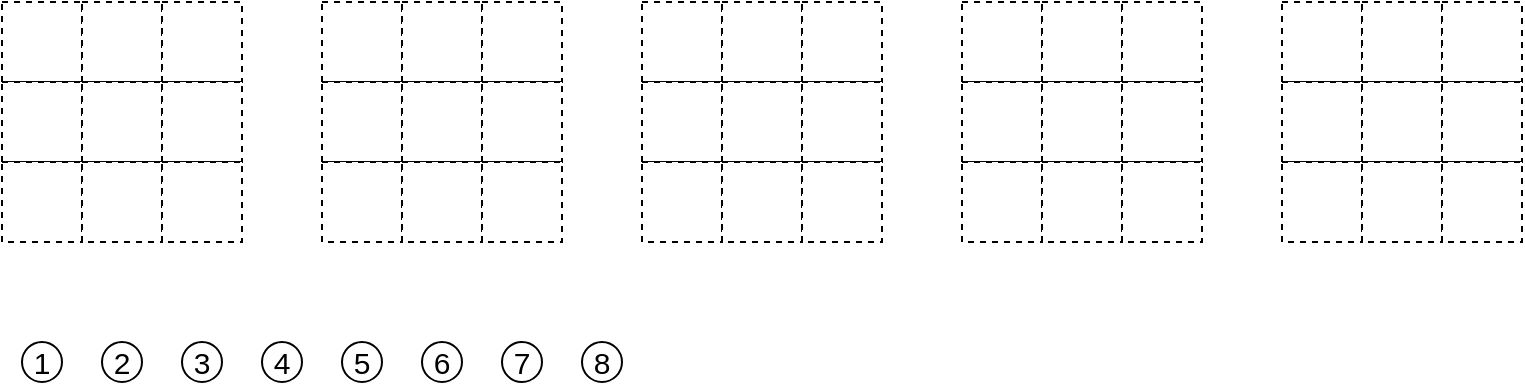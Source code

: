<mxfile version="12.1.3" type="device" pages="1"><diagram id="luetwX9zZ3SFf0dZcjR1" name="Page-1"><mxGraphModel dx="932" dy="576" grid="1" gridSize="10" guides="1" tooltips="1" connect="1" arrows="0" fold="1" page="1" pageScale="1" pageWidth="850" pageHeight="1100" math="0" shadow="0"><root><mxCell id="0"/><mxCell id="1" parent="0"/><mxCell id="kUAfzg-LOlkeWTjyzBpK-45" value="" style="whiteSpace=wrap;html=1;aspect=fixed;fontSize=15;strokeWidth=1;perimeterSpacing=0;dashed=1;" parent="1" vertex="1"><mxGeometry x="40" y="40" width="40" height="40" as="geometry"/></mxCell><mxCell id="kUAfzg-LOlkeWTjyzBpK-46" value="" style="whiteSpace=wrap;html=1;aspect=fixed;fontSize=15;strokeWidth=1;perimeterSpacing=0;dashed=1;" parent="1" vertex="1"><mxGeometry x="80" y="40" width="40" height="40" as="geometry"/></mxCell><mxCell id="kUAfzg-LOlkeWTjyzBpK-47" value="" style="whiteSpace=wrap;html=1;aspect=fixed;fontSize=15;strokeWidth=1;perimeterSpacing=0;dashed=1;" parent="1" vertex="1"><mxGeometry x="120" y="40" width="40" height="40" as="geometry"/></mxCell><mxCell id="kUAfzg-LOlkeWTjyzBpK-48" value="" style="whiteSpace=wrap;html=1;aspect=fixed;fontSize=15;strokeWidth=1;perimeterSpacing=0;dashed=1;" parent="1" vertex="1"><mxGeometry x="40" y="80" width="40" height="40" as="geometry"/></mxCell><mxCell id="kUAfzg-LOlkeWTjyzBpK-49" value="" style="whiteSpace=wrap;html=1;aspect=fixed;fontSize=15;strokeWidth=1;perimeterSpacing=0;dashed=1;" parent="1" vertex="1"><mxGeometry x="80" y="80" width="40" height="40" as="geometry"/></mxCell><mxCell id="kUAfzg-LOlkeWTjyzBpK-50" value="" style="whiteSpace=wrap;html=1;aspect=fixed;fontSize=15;strokeWidth=1;perimeterSpacing=0;dashed=1;" parent="1" vertex="1"><mxGeometry x="120" y="80" width="40" height="40" as="geometry"/></mxCell><mxCell id="kUAfzg-LOlkeWTjyzBpK-51" value="" style="whiteSpace=wrap;html=1;aspect=fixed;fontSize=15;strokeWidth=1;perimeterSpacing=0;dashed=1;" parent="1" vertex="1"><mxGeometry x="40" y="120" width="40" height="40" as="geometry"/></mxCell><mxCell id="kUAfzg-LOlkeWTjyzBpK-52" value="" style="whiteSpace=wrap;html=1;aspect=fixed;fontSize=15;strokeWidth=1;perimeterSpacing=0;dashed=1;" parent="1" vertex="1"><mxGeometry x="80" y="120" width="40" height="40" as="geometry"/></mxCell><mxCell id="kUAfzg-LOlkeWTjyzBpK-53" value="" style="whiteSpace=wrap;html=1;aspect=fixed;fontSize=15;strokeWidth=1;perimeterSpacing=0;dashed=1;" parent="1" vertex="1"><mxGeometry x="120" y="120" width="40" height="40" as="geometry"/></mxCell><mxCell id="kUAfzg-LOlkeWTjyzBpK-90" value="2" style="ellipse;whiteSpace=wrap;html=1;aspect=fixed;fontSize=15;" parent="1" vertex="1"><mxGeometry x="90" y="210" width="20" height="20" as="geometry"/></mxCell><mxCell id="kUAfzg-LOlkeWTjyzBpK-91" value="&lt;font style=&quot;font-size: 15px;&quot;&gt;1&lt;/font&gt;" style="ellipse;whiteSpace=wrap;html=1;aspect=fixed;fontSize=15;" parent="1" vertex="1"><mxGeometry x="50" y="210" width="20" height="20" as="geometry"/></mxCell><mxCell id="EFWBNuUSznt6GWHC_Ddw-2" value="" style="whiteSpace=wrap;html=1;aspect=fixed;fontSize=15;strokeWidth=1;perimeterSpacing=0;dashed=1;" vertex="1" parent="1"><mxGeometry x="200" y="40" width="40" height="40" as="geometry"/></mxCell><mxCell id="EFWBNuUSznt6GWHC_Ddw-3" value="" style="whiteSpace=wrap;html=1;aspect=fixed;fontSize=15;strokeWidth=1;perimeterSpacing=0;dashed=1;" vertex="1" parent="1"><mxGeometry x="240" y="40" width="40" height="40" as="geometry"/></mxCell><mxCell id="EFWBNuUSznt6GWHC_Ddw-4" value="" style="whiteSpace=wrap;html=1;aspect=fixed;fontSize=15;strokeWidth=1;perimeterSpacing=0;dashed=1;" vertex="1" parent="1"><mxGeometry x="280" y="40" width="40" height="40" as="geometry"/></mxCell><mxCell id="EFWBNuUSznt6GWHC_Ddw-5" value="" style="whiteSpace=wrap;html=1;aspect=fixed;fontSize=15;strokeWidth=1;perimeterSpacing=0;dashed=1;" vertex="1" parent="1"><mxGeometry x="200" y="80" width="40" height="40" as="geometry"/></mxCell><mxCell id="EFWBNuUSznt6GWHC_Ddw-6" value="" style="whiteSpace=wrap;html=1;aspect=fixed;fontSize=15;strokeWidth=1;perimeterSpacing=0;dashed=1;" vertex="1" parent="1"><mxGeometry x="240" y="80" width="40" height="40" as="geometry"/></mxCell><mxCell id="EFWBNuUSznt6GWHC_Ddw-7" value="" style="whiteSpace=wrap;html=1;aspect=fixed;fontSize=15;strokeWidth=1;perimeterSpacing=0;dashed=1;" vertex="1" parent="1"><mxGeometry x="280" y="80" width="40" height="40" as="geometry"/></mxCell><mxCell id="EFWBNuUSznt6GWHC_Ddw-8" value="" style="whiteSpace=wrap;html=1;aspect=fixed;fontSize=15;strokeWidth=1;perimeterSpacing=0;dashed=1;" vertex="1" parent="1"><mxGeometry x="200" y="120" width="40" height="40" as="geometry"/></mxCell><mxCell id="EFWBNuUSznt6GWHC_Ddw-9" value="" style="whiteSpace=wrap;html=1;aspect=fixed;fontSize=15;strokeWidth=1;perimeterSpacing=0;dashed=1;" vertex="1" parent="1"><mxGeometry x="240" y="120" width="40" height="40" as="geometry"/></mxCell><mxCell id="EFWBNuUSznt6GWHC_Ddw-10" value="" style="whiteSpace=wrap;html=1;aspect=fixed;fontSize=15;strokeWidth=1;perimeterSpacing=0;dashed=1;" vertex="1" parent="1"><mxGeometry x="280" y="120" width="40" height="40" as="geometry"/></mxCell><mxCell id="EFWBNuUSznt6GWHC_Ddw-11" value="" style="whiteSpace=wrap;html=1;aspect=fixed;fontSize=15;strokeWidth=1;perimeterSpacing=0;dashed=1;" vertex="1" parent="1"><mxGeometry x="360" y="40" width="40" height="40" as="geometry"/></mxCell><mxCell id="EFWBNuUSznt6GWHC_Ddw-12" value="" style="whiteSpace=wrap;html=1;aspect=fixed;fontSize=15;strokeWidth=1;perimeterSpacing=0;dashed=1;" vertex="1" parent="1"><mxGeometry x="400" y="40" width="40" height="40" as="geometry"/></mxCell><mxCell id="EFWBNuUSznt6GWHC_Ddw-13" value="" style="whiteSpace=wrap;html=1;aspect=fixed;fontSize=15;strokeWidth=1;perimeterSpacing=0;dashed=1;" vertex="1" parent="1"><mxGeometry x="440" y="40" width="40" height="40" as="geometry"/></mxCell><mxCell id="EFWBNuUSznt6GWHC_Ddw-14" value="" style="whiteSpace=wrap;html=1;aspect=fixed;fontSize=15;strokeWidth=1;perimeterSpacing=0;dashed=1;" vertex="1" parent="1"><mxGeometry x="360" y="80" width="40" height="40" as="geometry"/></mxCell><mxCell id="EFWBNuUSznt6GWHC_Ddw-15" value="" style="whiteSpace=wrap;html=1;aspect=fixed;fontSize=15;strokeWidth=1;perimeterSpacing=0;dashed=1;" vertex="1" parent="1"><mxGeometry x="400" y="80" width="40" height="40" as="geometry"/></mxCell><mxCell id="EFWBNuUSznt6GWHC_Ddw-16" value="" style="whiteSpace=wrap;html=1;aspect=fixed;fontSize=15;strokeWidth=1;perimeterSpacing=0;dashed=1;" vertex="1" parent="1"><mxGeometry x="440" y="80" width="40" height="40" as="geometry"/></mxCell><mxCell id="EFWBNuUSznt6GWHC_Ddw-17" value="" style="whiteSpace=wrap;html=1;aspect=fixed;fontSize=15;strokeWidth=1;perimeterSpacing=0;dashed=1;" vertex="1" parent="1"><mxGeometry x="360" y="120" width="40" height="40" as="geometry"/></mxCell><mxCell id="EFWBNuUSznt6GWHC_Ddw-18" value="" style="whiteSpace=wrap;html=1;aspect=fixed;fontSize=15;strokeWidth=1;perimeterSpacing=0;dashed=1;" vertex="1" parent="1"><mxGeometry x="400" y="120" width="40" height="40" as="geometry"/></mxCell><mxCell id="EFWBNuUSznt6GWHC_Ddw-19" value="" style="whiteSpace=wrap;html=1;aspect=fixed;fontSize=15;strokeWidth=1;perimeterSpacing=0;dashed=1;" vertex="1" parent="1"><mxGeometry x="440" y="120" width="40" height="40" as="geometry"/></mxCell><mxCell id="EFWBNuUSznt6GWHC_Ddw-20" value="" style="whiteSpace=wrap;html=1;aspect=fixed;fontSize=15;strokeWidth=1;perimeterSpacing=0;dashed=1;" vertex="1" parent="1"><mxGeometry x="520" y="40" width="40" height="40" as="geometry"/></mxCell><mxCell id="EFWBNuUSznt6GWHC_Ddw-21" value="" style="whiteSpace=wrap;html=1;aspect=fixed;fontSize=15;strokeWidth=1;perimeterSpacing=0;dashed=1;" vertex="1" parent="1"><mxGeometry x="560" y="40" width="40" height="40" as="geometry"/></mxCell><mxCell id="EFWBNuUSznt6GWHC_Ddw-22" value="" style="whiteSpace=wrap;html=1;aspect=fixed;fontSize=15;strokeWidth=1;perimeterSpacing=0;dashed=1;" vertex="1" parent="1"><mxGeometry x="600" y="40" width="40" height="40" as="geometry"/></mxCell><mxCell id="EFWBNuUSznt6GWHC_Ddw-23" value="" style="whiteSpace=wrap;html=1;aspect=fixed;fontSize=15;strokeWidth=1;perimeterSpacing=0;dashed=1;" vertex="1" parent="1"><mxGeometry x="520" y="80" width="40" height="40" as="geometry"/></mxCell><mxCell id="EFWBNuUSznt6GWHC_Ddw-24" value="" style="whiteSpace=wrap;html=1;aspect=fixed;fontSize=15;strokeWidth=1;perimeterSpacing=0;dashed=1;" vertex="1" parent="1"><mxGeometry x="560" y="80" width="40" height="40" as="geometry"/></mxCell><mxCell id="EFWBNuUSznt6GWHC_Ddw-25" value="" style="whiteSpace=wrap;html=1;aspect=fixed;fontSize=15;strokeWidth=1;perimeterSpacing=0;dashed=1;" vertex="1" parent="1"><mxGeometry x="600" y="80" width="40" height="40" as="geometry"/></mxCell><mxCell id="EFWBNuUSznt6GWHC_Ddw-26" value="" style="whiteSpace=wrap;html=1;aspect=fixed;fontSize=15;strokeWidth=1;perimeterSpacing=0;dashed=1;" vertex="1" parent="1"><mxGeometry x="520" y="120" width="40" height="40" as="geometry"/></mxCell><mxCell id="EFWBNuUSznt6GWHC_Ddw-27" value="" style="whiteSpace=wrap;html=1;aspect=fixed;fontSize=15;strokeWidth=1;perimeterSpacing=0;dashed=1;" vertex="1" parent="1"><mxGeometry x="560" y="120" width="40" height="40" as="geometry"/></mxCell><mxCell id="EFWBNuUSznt6GWHC_Ddw-28" value="" style="whiteSpace=wrap;html=1;aspect=fixed;fontSize=15;strokeWidth=1;perimeterSpacing=0;dashed=1;" vertex="1" parent="1"><mxGeometry x="600" y="120" width="40" height="40" as="geometry"/></mxCell><mxCell id="EFWBNuUSznt6GWHC_Ddw-29" value="" style="whiteSpace=wrap;html=1;aspect=fixed;fontSize=15;strokeWidth=1;perimeterSpacing=0;dashed=1;" vertex="1" parent="1"><mxGeometry x="680" y="40" width="40" height="40" as="geometry"/></mxCell><mxCell id="EFWBNuUSznt6GWHC_Ddw-30" value="" style="whiteSpace=wrap;html=1;aspect=fixed;fontSize=15;strokeWidth=1;perimeterSpacing=0;dashed=1;" vertex="1" parent="1"><mxGeometry x="720" y="40" width="40" height="40" as="geometry"/></mxCell><mxCell id="EFWBNuUSznt6GWHC_Ddw-31" value="" style="whiteSpace=wrap;html=1;aspect=fixed;fontSize=15;strokeWidth=1;perimeterSpacing=0;dashed=1;" vertex="1" parent="1"><mxGeometry x="760" y="40" width="40" height="40" as="geometry"/></mxCell><mxCell id="EFWBNuUSznt6GWHC_Ddw-32" value="" style="whiteSpace=wrap;html=1;aspect=fixed;fontSize=15;strokeWidth=1;perimeterSpacing=0;dashed=1;" vertex="1" parent="1"><mxGeometry x="680" y="80" width="40" height="40" as="geometry"/></mxCell><mxCell id="EFWBNuUSznt6GWHC_Ddw-33" value="" style="whiteSpace=wrap;html=1;aspect=fixed;fontSize=15;strokeWidth=1;perimeterSpacing=0;dashed=1;" vertex="1" parent="1"><mxGeometry x="720" y="80" width="40" height="40" as="geometry"/></mxCell><mxCell id="EFWBNuUSznt6GWHC_Ddw-34" value="" style="whiteSpace=wrap;html=1;aspect=fixed;fontSize=15;strokeWidth=1;perimeterSpacing=0;dashed=1;" vertex="1" parent="1"><mxGeometry x="760" y="80" width="40" height="40" as="geometry"/></mxCell><mxCell id="EFWBNuUSznt6GWHC_Ddw-35" value="" style="whiteSpace=wrap;html=1;aspect=fixed;fontSize=15;strokeWidth=1;perimeterSpacing=0;dashed=1;" vertex="1" parent="1"><mxGeometry x="680" y="120" width="40" height="40" as="geometry"/></mxCell><mxCell id="EFWBNuUSznt6GWHC_Ddw-36" value="" style="whiteSpace=wrap;html=1;aspect=fixed;fontSize=15;strokeWidth=1;perimeterSpacing=0;dashed=1;" vertex="1" parent="1"><mxGeometry x="720" y="120" width="40" height="40" as="geometry"/></mxCell><mxCell id="EFWBNuUSznt6GWHC_Ddw-37" value="" style="whiteSpace=wrap;html=1;aspect=fixed;fontSize=15;strokeWidth=1;perimeterSpacing=0;dashed=1;" vertex="1" parent="1"><mxGeometry x="760" y="120" width="40" height="40" as="geometry"/></mxCell><mxCell id="EFWBNuUSznt6GWHC_Ddw-38" value="3" style="ellipse;whiteSpace=wrap;html=1;aspect=fixed;fontSize=15;" vertex="1" parent="1"><mxGeometry x="130" y="210" width="20" height="20" as="geometry"/></mxCell><mxCell id="EFWBNuUSznt6GWHC_Ddw-39" value="4" style="ellipse;whiteSpace=wrap;html=1;aspect=fixed;fontSize=15;" vertex="1" parent="1"><mxGeometry x="170" y="210" width="20" height="20" as="geometry"/></mxCell><mxCell id="EFWBNuUSznt6GWHC_Ddw-40" value="5" style="ellipse;whiteSpace=wrap;html=1;aspect=fixed;fontSize=15;" vertex="1" parent="1"><mxGeometry x="210" y="210" width="20" height="20" as="geometry"/></mxCell><mxCell id="EFWBNuUSznt6GWHC_Ddw-41" value="6" style="ellipse;whiteSpace=wrap;html=1;aspect=fixed;fontSize=15;" vertex="1" parent="1"><mxGeometry x="250" y="210" width="20" height="20" as="geometry"/></mxCell><mxCell id="EFWBNuUSznt6GWHC_Ddw-42" value="7" style="ellipse;whiteSpace=wrap;html=1;aspect=fixed;fontSize=15;" vertex="1" parent="1"><mxGeometry x="290" y="210" width="20" height="20" as="geometry"/></mxCell><mxCell id="EFWBNuUSznt6GWHC_Ddw-43" value="8" style="ellipse;whiteSpace=wrap;html=1;aspect=fixed;fontSize=15;" vertex="1" parent="1"><mxGeometry x="330" y="210" width="20" height="20" as="geometry"/></mxCell></root></mxGraphModel></diagram></mxfile>